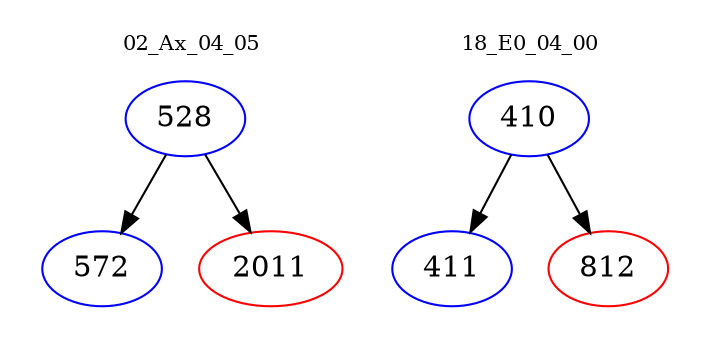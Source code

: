 digraph{
subgraph cluster_0 {
color = white
label = "02_Ax_04_05";
fontsize=10;
T0_528 [label="528", color="blue"]
T0_528 -> T0_572 [color="black"]
T0_572 [label="572", color="blue"]
T0_528 -> T0_2011 [color="black"]
T0_2011 [label="2011", color="red"]
}
subgraph cluster_1 {
color = white
label = "18_E0_04_00";
fontsize=10;
T1_410 [label="410", color="blue"]
T1_410 -> T1_411 [color="black"]
T1_411 [label="411", color="blue"]
T1_410 -> T1_812 [color="black"]
T1_812 [label="812", color="red"]
}
}
